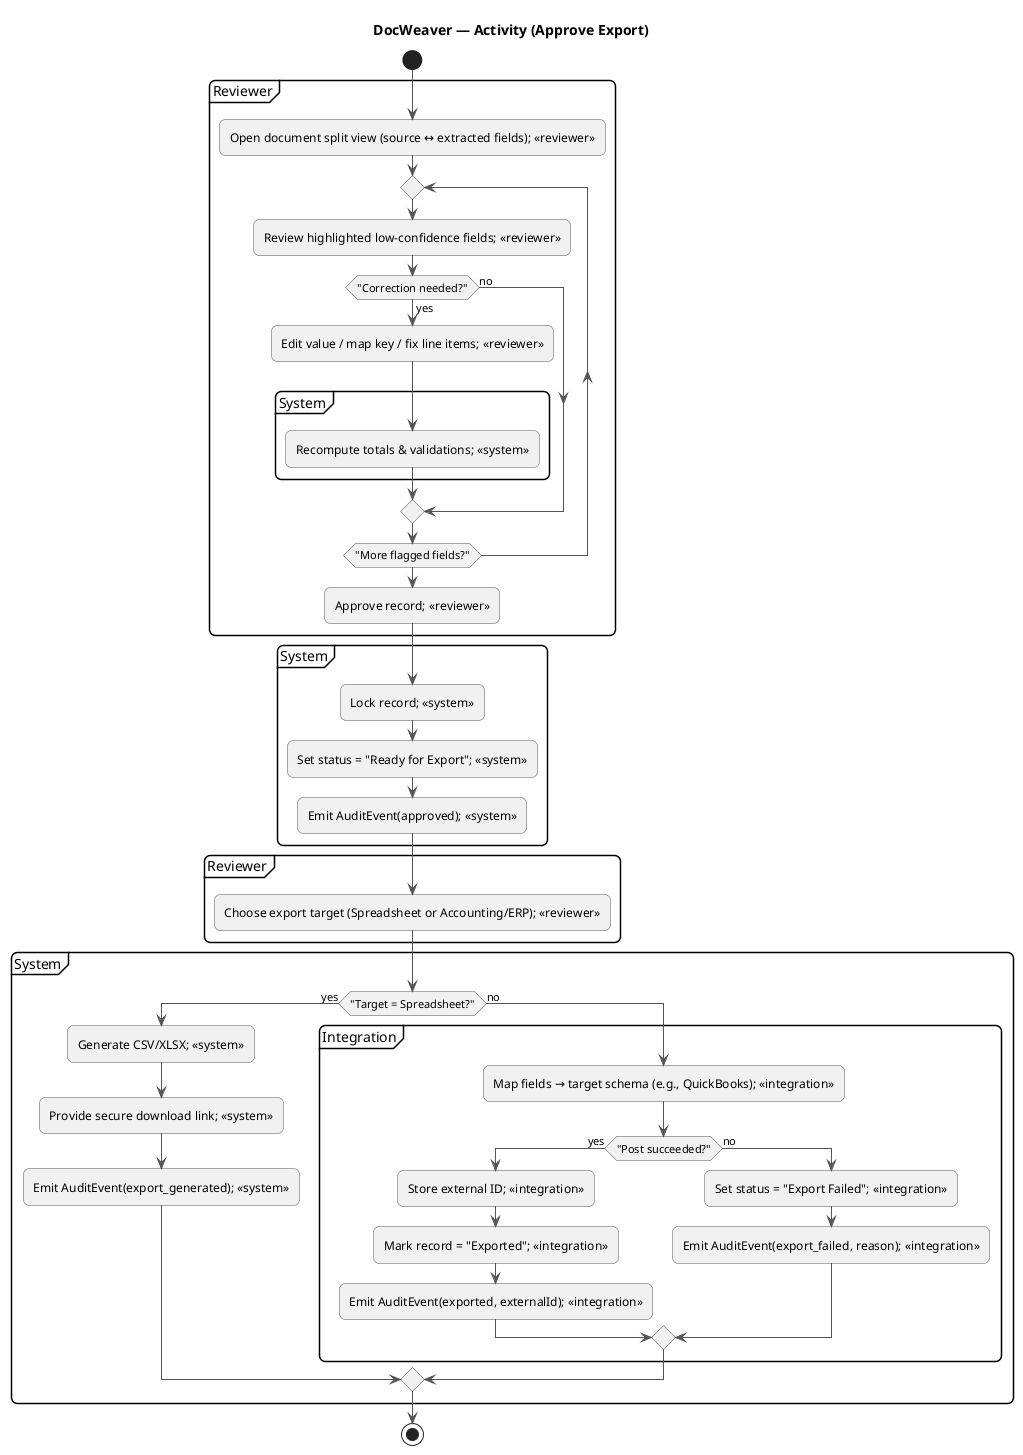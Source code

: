 @startuml
' Use Case: Approve Export (Reviewer → System → (optional) Integration)

skinparam backgroundColor #FFFFFF
skinparam activity {
  BackgroundColor<<reviewer>> #FFF8E1
  BackgroundColor<<system>> #E3F2FD
  BackgroundColor<<integration>> #F3E5F5
  BorderColor #555555
}
skinparam shadowing false
skinparam arrowColor #555555
skinparam roundcorner 12
title DocWeaver — Activity (Approve Export)

start
partition "Reviewer" {
  :Open document split view (source ↔ extracted fields); <<reviewer>>;
  repeat
    :Review highlighted low-confidence fields; <<reviewer>>;
    if ("Correction needed?") then (yes)
      :Edit value / map key / fix line items; <<reviewer>>;
      partition "System" {
        :Recompute totals & validations; <<system>>;
      }
    else (no)
      ' continue
    endif
  repeat while ("More flagged fields?")
  :Approve record; <<reviewer>>;
}

partition "System" {
  :Lock record; <<system>>;
  :Set status = "Ready for Export"; <<system>>;
  :Emit AuditEvent(approved); <<system>>;
}

partition "Reviewer" {
  :Choose export target (Spreadsheet or Accounting/ERP); <<reviewer>>;
}

partition "System" {
  if ("Target = Spreadsheet?") then (yes)
    :Generate CSV/XLSX; <<system>>;
    :Provide secure download link; <<system>>;
    :Emit AuditEvent(export_generated); <<system>>;
  else (no)
    partition "Integration" {
      :Map fields → target schema (e.g., QuickBooks); <<integration>>;
      if ("Post succeeded?") then (yes)
        :Store external ID; <<integration>>;
        :Mark record = "Exported"; <<integration>>;
        :Emit AuditEvent(exported, externalId); <<integration>>;
      else (no)
        :Set status = "Export Failed"; <<integration>>;
        :Emit AuditEvent(export_failed, reason); <<integration>>;
      endif
    }
  endif
}
stop
@enduml
